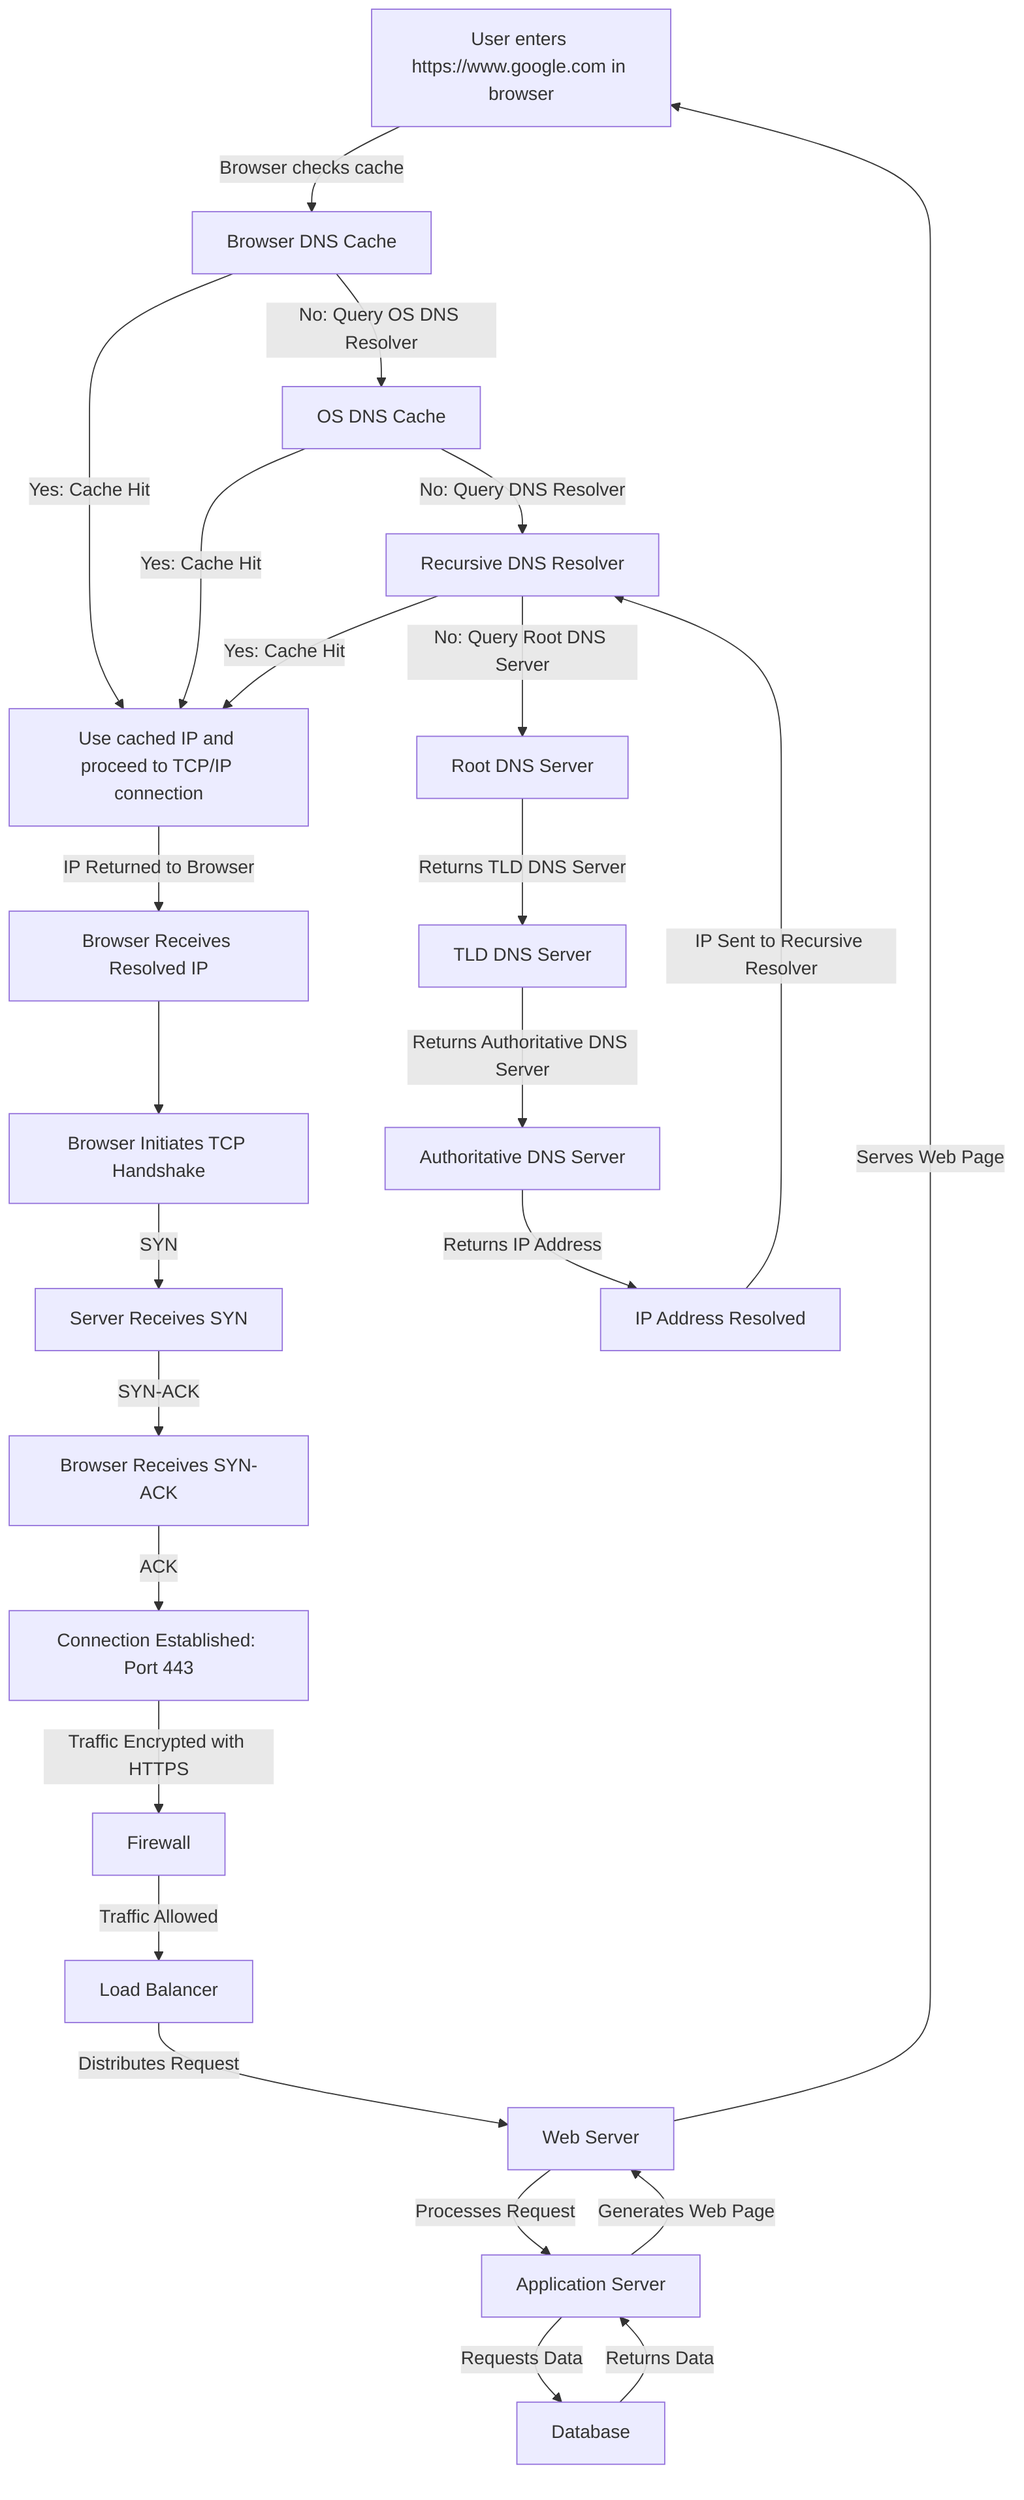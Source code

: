 graph TD
    %% DNS Resolution Flow
    A[User enters https://www.google.com in browser] -->|Browser checks cache| B[Browser DNS Cache]
    B -->|Yes: Cache Hit| C[Use cached IP and proceed to TCP/IP connection]
    B -->|No: Query OS DNS Resolver| D[OS DNS Cache]
    D -->|Yes: Cache Hit| C
    D -->|No: Query DNS Resolver| F[Recursive DNS Resolver]
    F -->|Yes: Cache Hit| C
    F -->|No: Query Root DNS Server| I[Root DNS Server]
    I -->|Returns TLD DNS Server| J[TLD DNS Server]
    J -->|Returns Authoritative DNS Server| K[Authoritative DNS Server]
    K -->|Returns IP Address| L[IP Address Resolved]
    L -->|IP Sent to Recursive Resolver| F
    C -->|IP Returned to Browser| H[Browser Receives Resolved IP]

    %% TCP/IP Connection
    H --> M[Browser Initiates TCP Handshake]
    M -->|SYN| N[Server Receives SYN]
    N -->|SYN-ACK| O[Browser Receives SYN-ACK]
    O -->|ACK| P[Connection Established: Port 443]

    %% Main Request Flow
    P -->|Traffic Encrypted with HTTPS| Q[Firewall]
    Q -->|Traffic Allowed| R[Load Balancer]
    R -->|Distributes Request| S[Web Server]
    S -->|Processes Request| T[Application Server]
    T -->|Requests Data| U[Database]
    U -->|Returns Data| T
    T -->|Generates Web Page| S
    S -->|Serves Web Page| A